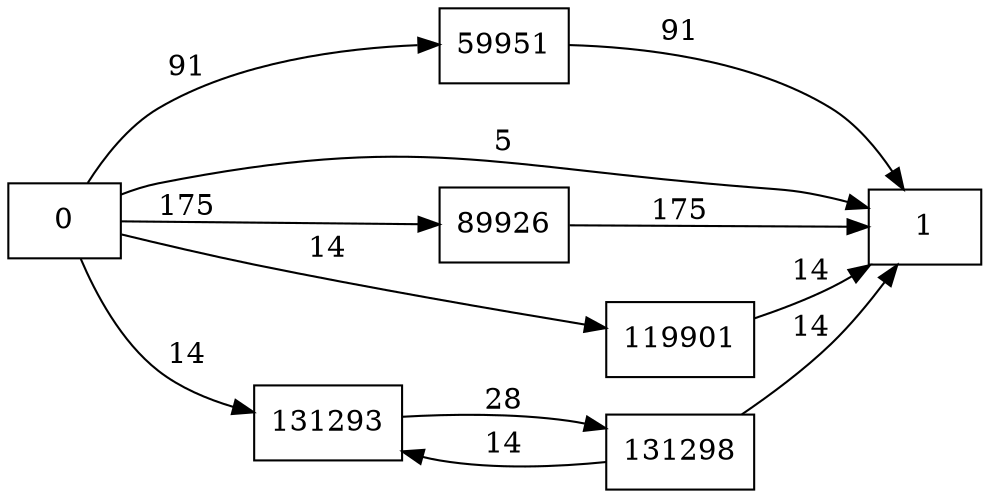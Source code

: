 digraph {
	graph [rankdir=LR]
	node [shape=rectangle]
	59951 -> 1 [label=91]
	89926 -> 1 [label=175]
	119901 -> 1 [label=14]
	131293 -> 131298 [label=28]
	131298 -> 131293 [label=14]
	131298 -> 1 [label=14]
	0 -> 1 [label=5]
	0 -> 59951 [label=91]
	0 -> 89926 [label=175]
	0 -> 119901 [label=14]
	0 -> 131293 [label=14]
}
